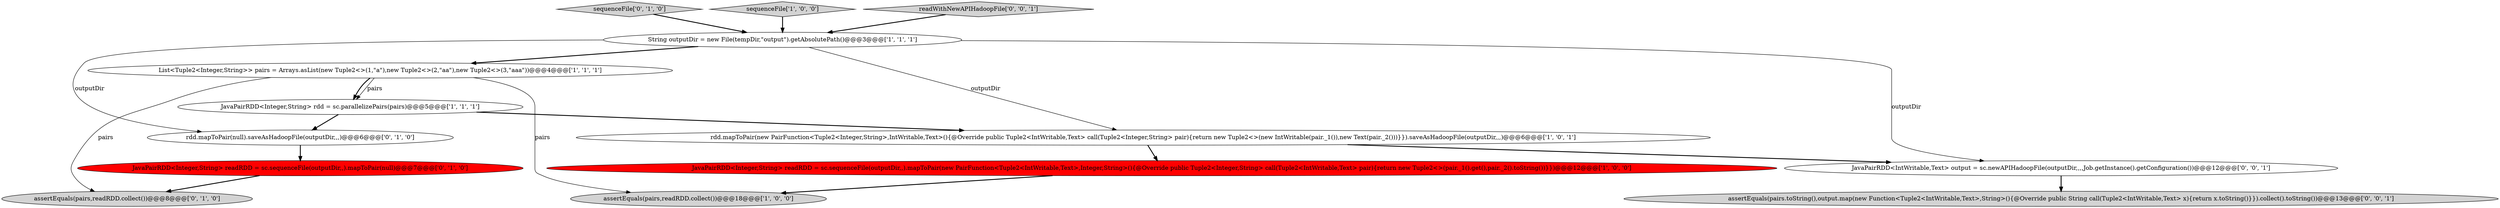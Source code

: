digraph {
9 [style = filled, label = "rdd.mapToPair(null).saveAsHadoopFile(outputDir,,,)@@@6@@@['0', '1', '0']", fillcolor = white, shape = ellipse image = "AAA0AAABBB2BBB"];
4 [style = filled, label = "JavaPairRDD<Integer,String> rdd = sc.parallelizePairs(pairs)@@@5@@@['1', '1', '1']", fillcolor = white, shape = ellipse image = "AAA0AAABBB1BBB"];
8 [style = filled, label = "sequenceFile['0', '1', '0']", fillcolor = lightgray, shape = diamond image = "AAA0AAABBB2BBB"];
12 [style = filled, label = "assertEquals(pairs.toString(),output.map(new Function<Tuple2<IntWritable,Text>,String>(){@Override public String call(Tuple2<IntWritable,Text> x){return x.toString()}}).collect().toString())@@@13@@@['0', '0', '1']", fillcolor = lightgray, shape = ellipse image = "AAA0AAABBB3BBB"];
13 [style = filled, label = "JavaPairRDD<IntWritable,Text> output = sc.newAPIHadoopFile(outputDir,,,,Job.getInstance().getConfiguration())@@@12@@@['0', '0', '1']", fillcolor = white, shape = ellipse image = "AAA0AAABBB3BBB"];
7 [style = filled, label = "assertEquals(pairs,readRDD.collect())@@@8@@@['0', '1', '0']", fillcolor = lightgray, shape = ellipse image = "AAA0AAABBB2BBB"];
6 [style = filled, label = "sequenceFile['1', '0', '0']", fillcolor = lightgray, shape = diamond image = "AAA0AAABBB1BBB"];
11 [style = filled, label = "readWithNewAPIHadoopFile['0', '0', '1']", fillcolor = lightgray, shape = diamond image = "AAA0AAABBB3BBB"];
0 [style = filled, label = "String outputDir = new File(tempDir,\"output\").getAbsolutePath()@@@3@@@['1', '1', '1']", fillcolor = white, shape = ellipse image = "AAA0AAABBB1BBB"];
1 [style = filled, label = "assertEquals(pairs,readRDD.collect())@@@18@@@['1', '0', '0']", fillcolor = lightgray, shape = ellipse image = "AAA0AAABBB1BBB"];
3 [style = filled, label = "List<Tuple2<Integer,String>> pairs = Arrays.asList(new Tuple2<>(1,\"a\"),new Tuple2<>(2,\"aa\"),new Tuple2<>(3,\"aaa\"))@@@4@@@['1', '1', '1']", fillcolor = white, shape = ellipse image = "AAA0AAABBB1BBB"];
5 [style = filled, label = "JavaPairRDD<Integer,String> readRDD = sc.sequenceFile(outputDir,,).mapToPair(new PairFunction<Tuple2<IntWritable,Text>,Integer,String>(){@Override public Tuple2<Integer,String> call(Tuple2<IntWritable,Text> pair){return new Tuple2<>(pair._1().get(),pair._2().toString())}})@@@12@@@['1', '0', '0']", fillcolor = red, shape = ellipse image = "AAA1AAABBB1BBB"];
10 [style = filled, label = "JavaPairRDD<Integer,String> readRDD = sc.sequenceFile(outputDir,,).mapToPair(null)@@@7@@@['0', '1', '0']", fillcolor = red, shape = ellipse image = "AAA1AAABBB2BBB"];
2 [style = filled, label = "rdd.mapToPair(new PairFunction<Tuple2<Integer,String>,IntWritable,Text>(){@Override public Tuple2<IntWritable,Text> call(Tuple2<Integer,String> pair){return new Tuple2<>(new IntWritable(pair._1()),new Text(pair._2()))}}).saveAsHadoopFile(outputDir,,,)@@@6@@@['1', '0', '1']", fillcolor = white, shape = ellipse image = "AAA0AAABBB1BBB"];
8->0 [style = bold, label=""];
0->3 [style = bold, label=""];
4->9 [style = bold, label=""];
5->1 [style = bold, label=""];
3->1 [style = solid, label="pairs"];
0->9 [style = solid, label="outputDir"];
3->7 [style = solid, label="pairs"];
11->0 [style = bold, label=""];
6->0 [style = bold, label=""];
13->12 [style = bold, label=""];
4->2 [style = bold, label=""];
3->4 [style = solid, label="pairs"];
9->10 [style = bold, label=""];
0->13 [style = solid, label="outputDir"];
3->4 [style = bold, label=""];
10->7 [style = bold, label=""];
0->2 [style = solid, label="outputDir"];
2->5 [style = bold, label=""];
2->13 [style = bold, label=""];
}
